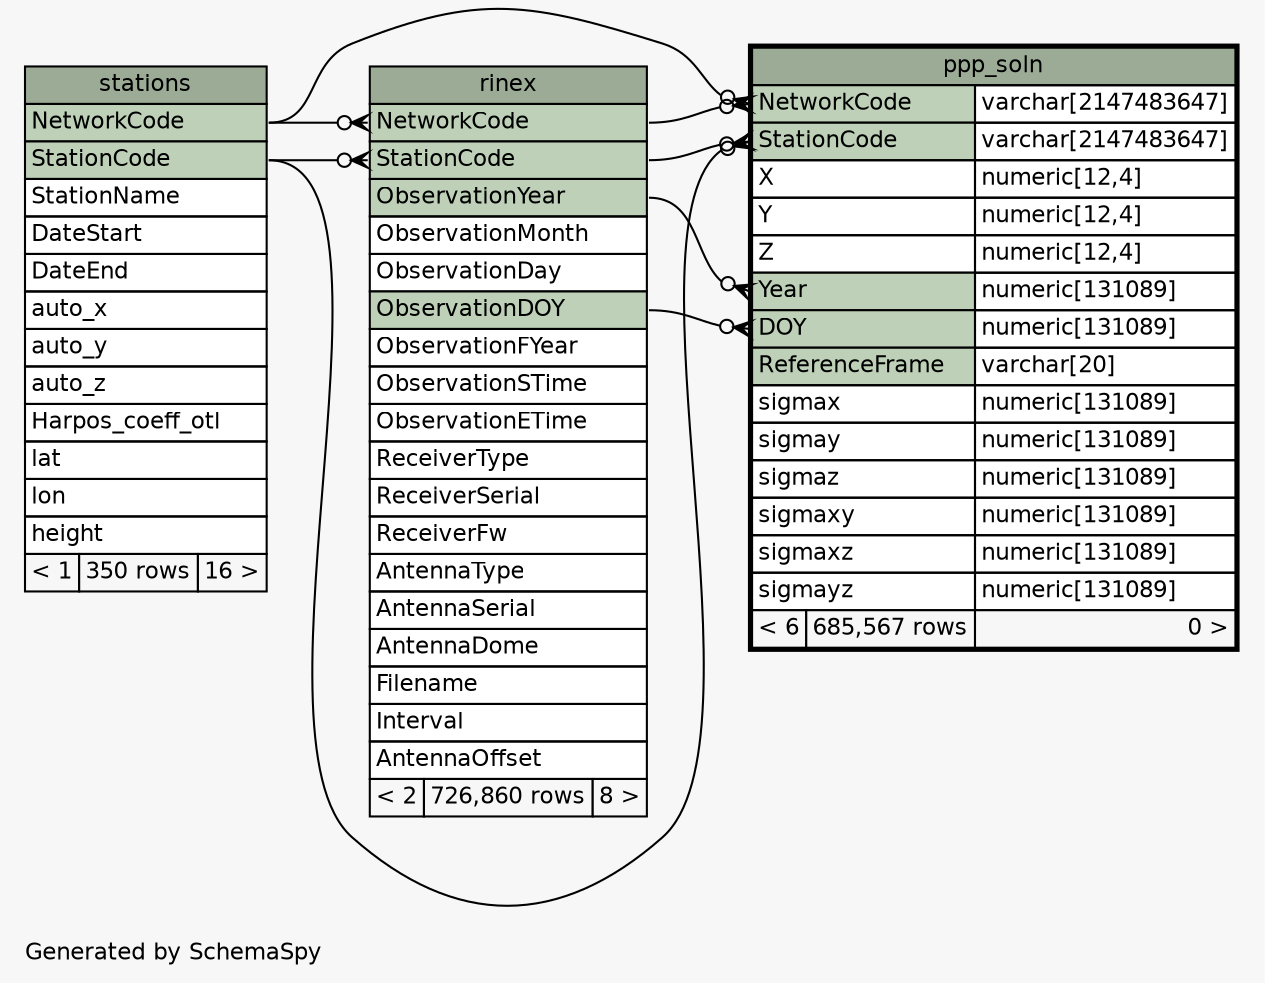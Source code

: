 // dot 2.36.0 on Linux 4.4.0-59-generic
// SchemaSpy rev 590
digraph "oneDegreeRelationshipsDiagram" {
  graph [
    rankdir="RL"
    bgcolor="#f7f7f7"
    label="\nGenerated by SchemaSpy"
    labeljust="l"
    nodesep="0.18"
    ranksep="0.46"
    fontname="Helvetica"
    fontsize="11"
  ];
  node [
    fontname="Helvetica"
    fontsize="11"
    shape="plaintext"
  ];
  edge [
    arrowsize="0.8"
  ];
  "ppp_soln":"DOY":w -> "rinex":"ObservationDOY":e [arrowhead=none dir=back arrowtail=crowodot];
  "ppp_soln":"NetworkCode":w -> "rinex":"NetworkCode":e [arrowhead=none dir=back arrowtail=crowodot];
  "ppp_soln":"NetworkCode":w -> "stations":"NetworkCode":e [arrowhead=none dir=back arrowtail=crowodot];
  "ppp_soln":"StationCode":w -> "rinex":"StationCode":e [arrowhead=none dir=back arrowtail=crowodot];
  "ppp_soln":"StationCode":w -> "stations":"StationCode":e [arrowhead=none dir=back arrowtail=crowodot];
  "ppp_soln":"Year":w -> "rinex":"ObservationYear":e [arrowhead=none dir=back arrowtail=crowodot];
  "rinex":"NetworkCode":w -> "stations":"NetworkCode":e [arrowhead=none dir=back arrowtail=crowodot];
  "rinex":"StationCode":w -> "stations":"StationCode":e [arrowhead=none dir=back arrowtail=crowodot];
  "ppp_soln" [
    label=<
    <TABLE BORDER="2" CELLBORDER="1" CELLSPACING="0" BGCOLOR="#ffffff">
      <TR><TD COLSPAN="3" BGCOLOR="#9bab96" ALIGN="CENTER">ppp_soln</TD></TR>
      <TR><TD PORT="NetworkCode" COLSPAN="2" BGCOLOR="#bed1b8" ALIGN="LEFT">NetworkCode</TD><TD PORT="NetworkCode.type" ALIGN="LEFT">varchar[2147483647]</TD></TR>
      <TR><TD PORT="StationCode" COLSPAN="2" BGCOLOR="#bed1b8" ALIGN="LEFT">StationCode</TD><TD PORT="StationCode.type" ALIGN="LEFT">varchar[2147483647]</TD></TR>
      <TR><TD PORT="X" COLSPAN="2" ALIGN="LEFT">X</TD><TD PORT="X.type" ALIGN="LEFT">numeric[12,4]</TD></TR>
      <TR><TD PORT="Y" COLSPAN="2" ALIGN="LEFT">Y</TD><TD PORT="Y.type" ALIGN="LEFT">numeric[12,4]</TD></TR>
      <TR><TD PORT="Z" COLSPAN="2" ALIGN="LEFT">Z</TD><TD PORT="Z.type" ALIGN="LEFT">numeric[12,4]</TD></TR>
      <TR><TD PORT="Year" COLSPAN="2" BGCOLOR="#bed1b8" ALIGN="LEFT">Year</TD><TD PORT="Year.type" ALIGN="LEFT">numeric[131089]</TD></TR>
      <TR><TD PORT="DOY" COLSPAN="2" BGCOLOR="#bed1b8" ALIGN="LEFT">DOY</TD><TD PORT="DOY.type" ALIGN="LEFT">numeric[131089]</TD></TR>
      <TR><TD PORT="ReferenceFrame" COLSPAN="2" BGCOLOR="#bed1b8" ALIGN="LEFT">ReferenceFrame</TD><TD PORT="ReferenceFrame.type" ALIGN="LEFT">varchar[20]</TD></TR>
      <TR><TD PORT="sigmax" COLSPAN="2" ALIGN="LEFT">sigmax</TD><TD PORT="sigmax.type" ALIGN="LEFT">numeric[131089]</TD></TR>
      <TR><TD PORT="sigmay" COLSPAN="2" ALIGN="LEFT">sigmay</TD><TD PORT="sigmay.type" ALIGN="LEFT">numeric[131089]</TD></TR>
      <TR><TD PORT="sigmaz" COLSPAN="2" ALIGN="LEFT">sigmaz</TD><TD PORT="sigmaz.type" ALIGN="LEFT">numeric[131089]</TD></TR>
      <TR><TD PORT="sigmaxy" COLSPAN="2" ALIGN="LEFT">sigmaxy</TD><TD PORT="sigmaxy.type" ALIGN="LEFT">numeric[131089]</TD></TR>
      <TR><TD PORT="sigmaxz" COLSPAN="2" ALIGN="LEFT">sigmaxz</TD><TD PORT="sigmaxz.type" ALIGN="LEFT">numeric[131089]</TD></TR>
      <TR><TD PORT="sigmayz" COLSPAN="2" ALIGN="LEFT">sigmayz</TD><TD PORT="sigmayz.type" ALIGN="LEFT">numeric[131089]</TD></TR>
      <TR><TD ALIGN="LEFT" BGCOLOR="#f7f7f7">&lt; 6</TD><TD ALIGN="RIGHT" BGCOLOR="#f7f7f7">685,567 rows</TD><TD ALIGN="RIGHT" BGCOLOR="#f7f7f7">0 &gt;</TD></TR>
    </TABLE>>
    URL="ppp_soln.html"
    tooltip="ppp_soln"
  ];
  "rinex" [
    label=<
    <TABLE BORDER="0" CELLBORDER="1" CELLSPACING="0" BGCOLOR="#ffffff">
      <TR><TD COLSPAN="3" BGCOLOR="#9bab96" ALIGN="CENTER">rinex</TD></TR>
      <TR><TD PORT="NetworkCode" COLSPAN="3" BGCOLOR="#bed1b8" ALIGN="LEFT">NetworkCode</TD></TR>
      <TR><TD PORT="StationCode" COLSPAN="3" BGCOLOR="#bed1b8" ALIGN="LEFT">StationCode</TD></TR>
      <TR><TD PORT="ObservationYear" COLSPAN="3" BGCOLOR="#bed1b8" ALIGN="LEFT">ObservationYear</TD></TR>
      <TR><TD PORT="ObservationMonth" COLSPAN="3" ALIGN="LEFT">ObservationMonth</TD></TR>
      <TR><TD PORT="ObservationDay" COLSPAN="3" ALIGN="LEFT">ObservationDay</TD></TR>
      <TR><TD PORT="ObservationDOY" COLSPAN="3" BGCOLOR="#bed1b8" ALIGN="LEFT">ObservationDOY</TD></TR>
      <TR><TD PORT="ObservationFYear" COLSPAN="3" ALIGN="LEFT">ObservationFYear</TD></TR>
      <TR><TD PORT="ObservationSTime" COLSPAN="3" ALIGN="LEFT">ObservationSTime</TD></TR>
      <TR><TD PORT="ObservationETime" COLSPAN="3" ALIGN="LEFT">ObservationETime</TD></TR>
      <TR><TD PORT="ReceiverType" COLSPAN="3" ALIGN="LEFT">ReceiverType</TD></TR>
      <TR><TD PORT="ReceiverSerial" COLSPAN="3" ALIGN="LEFT">ReceiverSerial</TD></TR>
      <TR><TD PORT="ReceiverFw" COLSPAN="3" ALIGN="LEFT">ReceiverFw</TD></TR>
      <TR><TD PORT="AntennaType" COLSPAN="3" ALIGN="LEFT">AntennaType</TD></TR>
      <TR><TD PORT="AntennaSerial" COLSPAN="3" ALIGN="LEFT">AntennaSerial</TD></TR>
      <TR><TD PORT="AntennaDome" COLSPAN="3" ALIGN="LEFT">AntennaDome</TD></TR>
      <TR><TD PORT="Filename" COLSPAN="3" ALIGN="LEFT">Filename</TD></TR>
      <TR><TD PORT="Interval" COLSPAN="3" ALIGN="LEFT">Interval</TD></TR>
      <TR><TD PORT="AntennaOffset" COLSPAN="3" ALIGN="LEFT">AntennaOffset</TD></TR>
      <TR><TD ALIGN="LEFT" BGCOLOR="#f7f7f7">&lt; 2</TD><TD ALIGN="RIGHT" BGCOLOR="#f7f7f7">726,860 rows</TD><TD ALIGN="RIGHT" BGCOLOR="#f7f7f7">8 &gt;</TD></TR>
    </TABLE>>
    URL="rinex.html"
    tooltip="rinex"
  ];
  "stations" [
    label=<
    <TABLE BORDER="0" CELLBORDER="1" CELLSPACING="0" BGCOLOR="#ffffff">
      <TR><TD COLSPAN="3" BGCOLOR="#9bab96" ALIGN="CENTER">stations</TD></TR>
      <TR><TD PORT="NetworkCode" COLSPAN="3" BGCOLOR="#bed1b8" ALIGN="LEFT">NetworkCode</TD></TR>
      <TR><TD PORT="StationCode" COLSPAN="3" BGCOLOR="#bed1b8" ALIGN="LEFT">StationCode</TD></TR>
      <TR><TD PORT="StationName" COLSPAN="3" ALIGN="LEFT">StationName</TD></TR>
      <TR><TD PORT="DateStart" COLSPAN="3" ALIGN="LEFT">DateStart</TD></TR>
      <TR><TD PORT="DateEnd" COLSPAN="3" ALIGN="LEFT">DateEnd</TD></TR>
      <TR><TD PORT="auto_x" COLSPAN="3" ALIGN="LEFT">auto_x</TD></TR>
      <TR><TD PORT="auto_y" COLSPAN="3" ALIGN="LEFT">auto_y</TD></TR>
      <TR><TD PORT="auto_z" COLSPAN="3" ALIGN="LEFT">auto_z</TD></TR>
      <TR><TD PORT="Harpos_coeff_otl" COLSPAN="3" ALIGN="LEFT">Harpos_coeff_otl</TD></TR>
      <TR><TD PORT="lat" COLSPAN="3" ALIGN="LEFT">lat</TD></TR>
      <TR><TD PORT="lon" COLSPAN="3" ALIGN="LEFT">lon</TD></TR>
      <TR><TD PORT="height" COLSPAN="3" ALIGN="LEFT">height</TD></TR>
      <TR><TD ALIGN="LEFT" BGCOLOR="#f7f7f7">&lt; 1</TD><TD ALIGN="RIGHT" BGCOLOR="#f7f7f7">350 rows</TD><TD ALIGN="RIGHT" BGCOLOR="#f7f7f7">16 &gt;</TD></TR>
    </TABLE>>
    URL="stations.html"
    tooltip="stations"
  ];
}
